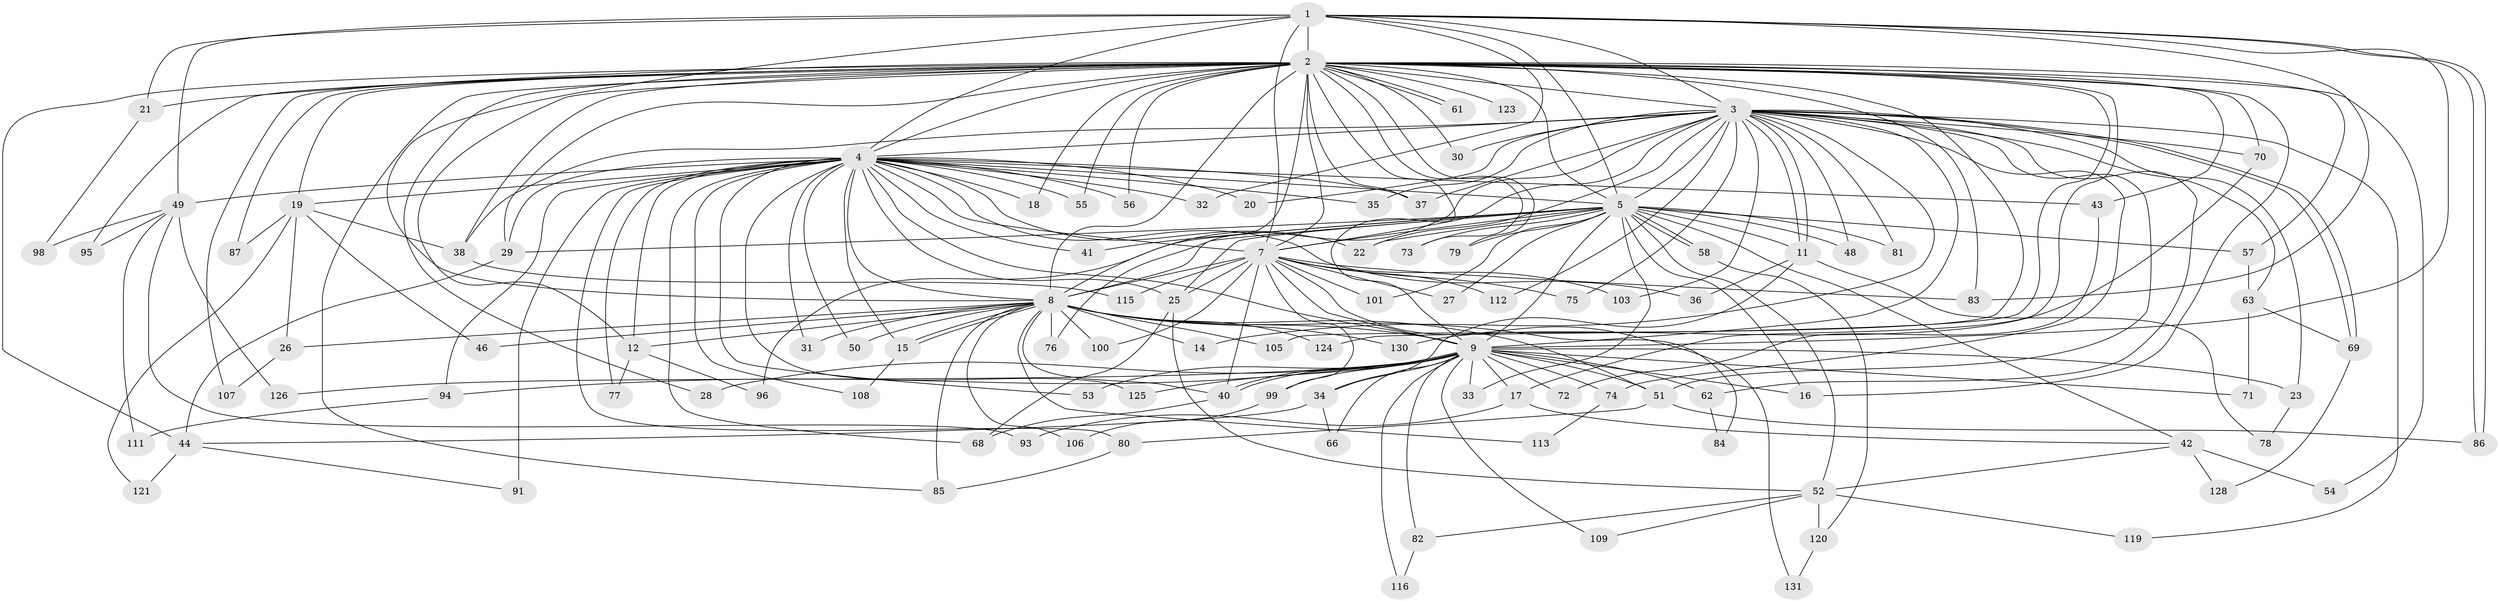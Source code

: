 // original degree distribution, {15: 0.007633587786259542, 29: 0.007633587786259542, 31: 0.015267175572519083, 34: 0.007633587786259542, 28: 0.007633587786259542, 22: 0.007633587786259542, 20: 0.007633587786259542, 23: 0.007633587786259542, 14: 0.007633587786259542, 4: 0.10687022900763359, 3: 0.2366412213740458, 6: 0.007633587786259542, 2: 0.5267175572519084, 7: 0.015267175572519083, 5: 0.030534351145038167}
// Generated by graph-tools (version 1.1) at 2025/10/02/27/25 16:10:59]
// undirected, 105 vertices, 240 edges
graph export_dot {
graph [start="1"]
  node [color=gray90,style=filled];
  1 [super="+114"];
  2 [super="+6"];
  3 [super="+39"];
  4 [super="+13"];
  5 [super="+47"];
  7 [super="+90"];
  8 [super="+10"];
  9 [super="+92"];
  11 [super="+24"];
  12 [super="+59"];
  14;
  15 [super="+89"];
  16 [super="+118"];
  17;
  18;
  19;
  20;
  21;
  22;
  23;
  25 [super="+60"];
  26;
  27;
  28 [super="+64"];
  29 [super="+102"];
  30;
  31;
  32;
  33;
  34;
  35;
  36;
  37 [super="+117"];
  38 [super="+129"];
  40 [super="+110"];
  41;
  42;
  43;
  44 [super="+45"];
  46;
  48;
  49;
  50;
  51 [super="+65"];
  52 [super="+67"];
  53;
  54;
  55;
  56;
  57;
  58;
  61;
  62;
  63;
  66;
  68 [super="+122"];
  69 [super="+104"];
  70;
  71;
  72;
  73;
  74;
  75;
  76;
  77;
  78;
  79;
  80;
  81;
  82;
  83;
  84;
  85 [super="+88"];
  86 [super="+97"];
  87;
  91 [super="+127"];
  93;
  94;
  95;
  96;
  98;
  99;
  100;
  101;
  103;
  105;
  106;
  107;
  108;
  109;
  111;
  112;
  113;
  115;
  116;
  119;
  120;
  121;
  123;
  124;
  125;
  126;
  128;
  130;
  131;
  1 -- 2 [weight=2];
  1 -- 3;
  1 -- 4;
  1 -- 5;
  1 -- 7;
  1 -- 8 [weight=2];
  1 -- 9;
  1 -- 21;
  1 -- 32;
  1 -- 49;
  1 -- 86;
  1 -- 86;
  1 -- 83;
  2 -- 3 [weight=2];
  2 -- 4 [weight=2];
  2 -- 5 [weight=2];
  2 -- 7 [weight=2];
  2 -- 8 [weight=4];
  2 -- 9 [weight=2];
  2 -- 18;
  2 -- 19;
  2 -- 21;
  2 -- 28 [weight=2];
  2 -- 29;
  2 -- 54;
  2 -- 56;
  2 -- 57;
  2 -- 61;
  2 -- 61;
  2 -- 70;
  2 -- 83;
  2 -- 85;
  2 -- 95;
  2 -- 105;
  2 -- 107;
  2 -- 123 [weight=2];
  2 -- 73;
  2 -- 76;
  2 -- 79;
  2 -- 17;
  2 -- 87;
  2 -- 30;
  2 -- 37;
  2 -- 43;
  2 -- 44;
  2 -- 55;
  2 -- 124;
  2 -- 16;
  2 -- 12;
  2 -- 38;
  3 -- 4 [weight=2];
  3 -- 5;
  3 -- 7;
  3 -- 8 [weight=2];
  3 -- 9;
  3 -- 11;
  3 -- 11;
  3 -- 14;
  3 -- 20;
  3 -- 22;
  3 -- 23;
  3 -- 30 [weight=2];
  3 -- 35;
  3 -- 38;
  3 -- 48;
  3 -- 62;
  3 -- 63;
  3 -- 69;
  3 -- 69;
  3 -- 70;
  3 -- 74;
  3 -- 75;
  3 -- 103;
  3 -- 119;
  3 -- 112;
  3 -- 81;
  3 -- 51;
  3 -- 37;
  4 -- 5;
  4 -- 7;
  4 -- 8 [weight=2];
  4 -- 9;
  4 -- 12;
  4 -- 18;
  4 -- 20;
  4 -- 22;
  4 -- 25;
  4 -- 29;
  4 -- 31;
  4 -- 32;
  4 -- 35;
  4 -- 36;
  4 -- 37;
  4 -- 41;
  4 -- 50;
  4 -- 53;
  4 -- 56;
  4 -- 68;
  4 -- 77;
  4 -- 80;
  4 -- 91 [weight=2];
  4 -- 94;
  4 -- 108;
  4 -- 125;
  4 -- 49;
  4 -- 19;
  4 -- 55;
  4 -- 43;
  4 -- 15;
  5 -- 7;
  5 -- 8 [weight=2];
  5 -- 9;
  5 -- 16;
  5 -- 27;
  5 -- 33;
  5 -- 41;
  5 -- 42;
  5 -- 48;
  5 -- 52;
  5 -- 57;
  5 -- 58;
  5 -- 58;
  5 -- 73;
  5 -- 79;
  5 -- 81;
  5 -- 96;
  5 -- 101;
  5 -- 25;
  5 -- 29;
  5 -- 22;
  5 -- 11;
  7 -- 8 [weight=2];
  7 -- 9 [weight=2];
  7 -- 25;
  7 -- 27;
  7 -- 75;
  7 -- 83;
  7 -- 99;
  7 -- 100;
  7 -- 101;
  7 -- 112;
  7 -- 115;
  7 -- 131;
  7 -- 40;
  7 -- 103;
  8 -- 9 [weight=2];
  8 -- 12;
  8 -- 15;
  8 -- 15;
  8 -- 26;
  8 -- 31;
  8 -- 46;
  8 -- 50;
  8 -- 51;
  8 -- 76;
  8 -- 84;
  8 -- 85;
  8 -- 105;
  8 -- 106;
  8 -- 113;
  8 -- 130;
  8 -- 100;
  8 -- 40;
  8 -- 14;
  8 -- 124;
  9 -- 16;
  9 -- 17;
  9 -- 23;
  9 -- 28;
  9 -- 33;
  9 -- 34;
  9 -- 40;
  9 -- 40;
  9 -- 51;
  9 -- 53;
  9 -- 62;
  9 -- 66;
  9 -- 71;
  9 -- 72;
  9 -- 74;
  9 -- 82;
  9 -- 94;
  9 -- 99;
  9 -- 109;
  9 -- 125;
  9 -- 126;
  9 -- 116;
  11 -- 34;
  11 -- 36;
  11 -- 78;
  12 -- 96;
  12 -- 77;
  15 -- 108;
  17 -- 42;
  17 -- 93;
  19 -- 26;
  19 -- 38;
  19 -- 46;
  19 -- 87;
  19 -- 121;
  21 -- 98;
  23 -- 78;
  25 -- 68;
  25 -- 52;
  26 -- 107;
  29 -- 44;
  34 -- 66;
  34 -- 44;
  38 -- 115;
  40 -- 68;
  42 -- 52;
  42 -- 54;
  42 -- 128;
  43 -- 72;
  44 -- 121;
  44 -- 91;
  49 -- 93;
  49 -- 95;
  49 -- 98;
  49 -- 111;
  49 -- 126;
  51 -- 80;
  51 -- 86;
  52 -- 82;
  52 -- 109;
  52 -- 120;
  52 -- 119;
  57 -- 63;
  58 -- 120;
  62 -- 84;
  63 -- 71;
  63 -- 69;
  69 -- 128;
  70 -- 130;
  74 -- 113;
  80 -- 85;
  82 -- 116;
  94 -- 111;
  99 -- 106;
  120 -- 131;
}

